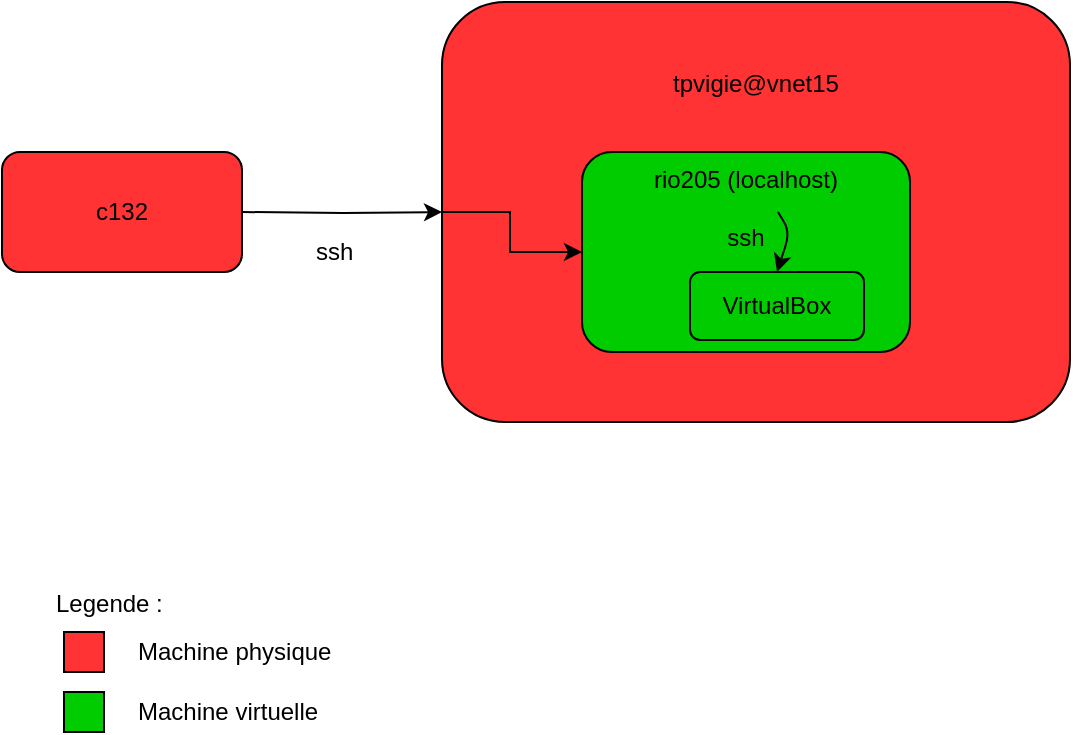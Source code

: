 <mxfile version="10.5.9" type="device"><diagram id="u7Hdlcx34OBUiHYBm5p_" name="Page-1"><mxGraphModel dx="1010" dy="501" grid="1" gridSize="10" guides="1" tooltips="1" connect="1" arrows="1" fold="1" page="1" pageScale="1" pageWidth="827" pageHeight="1169" math="0" shadow="0"><root><mxCell id="0"/><mxCell id="1" parent="0"/><mxCell id="LrDcdEWjvxfjkJP8dvRN-3" style="edgeStyle=orthogonalEdgeStyle;rounded=0;orthogonalLoop=1;jettySize=auto;html=1;exitX=1.003;exitY=0.451;exitDx=0;exitDy=0;entryX=0;entryY=0.5;entryDx=0;entryDy=0;exitPerimeter=0;" parent="1" target="LrDcdEWjvxfjkJP8dvRN-2" edge="1"><mxGeometry relative="1" as="geometry"><mxPoint x="286" y="260" as="sourcePoint"/></mxGeometry></mxCell><mxCell id="LrDcdEWjvxfjkJP8dvRN-2" value="tpvigie@vnet15&lt;br&gt;&lt;br&gt;&lt;br&gt;&lt;br&gt;&lt;br&gt;&lt;br&gt;&lt;br&gt;&lt;br&gt;&lt;br&gt;&lt;br&gt;" style="rounded=1;whiteSpace=wrap;html=1;fillColor=#FF3333;" parent="1" vertex="1"><mxGeometry x="386" y="155" width="314" height="210" as="geometry"/></mxCell><mxCell id="LrDcdEWjvxfjkJP8dvRN-12" value="rio205 (localhost)&lt;br&gt;&lt;br&gt;ssh&lt;br&gt;&lt;br&gt;&lt;br&gt;&lt;br&gt;" style="rounded=1;whiteSpace=wrap;html=1;fillColor=#00CC00;" parent="1" vertex="1"><mxGeometry x="456" y="230" width="164" height="100" as="geometry"/></mxCell><mxCell id="LrDcdEWjvxfjkJP8dvRN-4" value="ssh" style="text;html=1;resizable=0;points=[];autosize=1;align=left;verticalAlign=top;spacingTop=-4;" parent="1" vertex="1"><mxGeometry x="321" y="270" width="30" height="20" as="geometry"/></mxCell><mxCell id="LrDcdEWjvxfjkJP8dvRN-10" value="c132" style="rounded=1;whiteSpace=wrap;html=1;strokeColor=#000000;fillColor=#FF3333;" parent="1" vertex="1"><mxGeometry x="166" y="230" width="120" height="60" as="geometry"/></mxCell><mxCell id="LrDcdEWjvxfjkJP8dvRN-15" style="edgeStyle=orthogonalEdgeStyle;rounded=0;orthogonalLoop=1;jettySize=auto;html=1;exitX=0;exitY=0.5;exitDx=0;exitDy=0;entryX=0;entryY=0.5;entryDx=0;entryDy=0;" parent="1" source="LrDcdEWjvxfjkJP8dvRN-2" target="LrDcdEWjvxfjkJP8dvRN-12" edge="1"><mxGeometry relative="1" as="geometry"><Array as="points"><mxPoint x="420" y="260"/><mxPoint x="420" y="280"/></Array></mxGeometry></mxCell><mxCell id="LrDcdEWjvxfjkJP8dvRN-16" value="Legende :&lt;br&gt;&lt;br&gt;" style="text;html=1;resizable=0;points=[];autosize=1;align=left;verticalAlign=top;spacingTop=-4;" parent="1" vertex="1"><mxGeometry x="191" y="446" width="70" height="30" as="geometry"/></mxCell><mxCell id="LrDcdEWjvxfjkJP8dvRN-17" value="" style="whiteSpace=wrap;html=1;aspect=fixed;strokeColor=#000000;fillColor=#00CC00;" parent="1" vertex="1"><mxGeometry x="197" y="500" width="20" height="20" as="geometry"/></mxCell><mxCell id="LrDcdEWjvxfjkJP8dvRN-18" value="Machine virtuelle" style="text;html=1;resizable=0;points=[];autosize=1;align=left;verticalAlign=top;spacingTop=-4;" parent="1" vertex="1"><mxGeometry x="232" y="500" width="110" height="20" as="geometry"/></mxCell><mxCell id="LrDcdEWjvxfjkJP8dvRN-19" value="" style="whiteSpace=wrap;html=1;aspect=fixed;strokeColor=#000000;fillColor=#FF3333;" parent="1" vertex="1"><mxGeometry x="197" y="470" width="20" height="20" as="geometry"/></mxCell><mxCell id="LrDcdEWjvxfjkJP8dvRN-20" value="Machine physique" style="text;html=1;resizable=0;points=[];autosize=1;align=left;verticalAlign=top;spacingTop=-4;" parent="1" vertex="1"><mxGeometry x="232" y="470" width="110" height="20" as="geometry"/></mxCell><mxCell id="LrDcdEWjvxfjkJP8dvRN-21" value="VirtualBox" style="rounded=1;whiteSpace=wrap;html=1;strokeColor=#000000;fillColor=#00CC00;" parent="1" vertex="1"><mxGeometry x="510" y="290" width="87" height="34" as="geometry"/></mxCell><mxCell id="7rlaMwRHxiko-dEgyGBL-1" value="" style="endArrow=classic;html=1;entryX=0.5;entryY=0;entryDx=0;entryDy=0;" edge="1" parent="1" target="LrDcdEWjvxfjkJP8dvRN-21"><mxGeometry width="50" height="50" relative="1" as="geometry"><mxPoint x="554" y="260" as="sourcePoint"/><mxPoint x="440" y="430" as="targetPoint"/><Array as="points"><mxPoint x="554" y="260"/><mxPoint x="560" y="270"/></Array></mxGeometry></mxCell></root></mxGraphModel></diagram></mxfile>